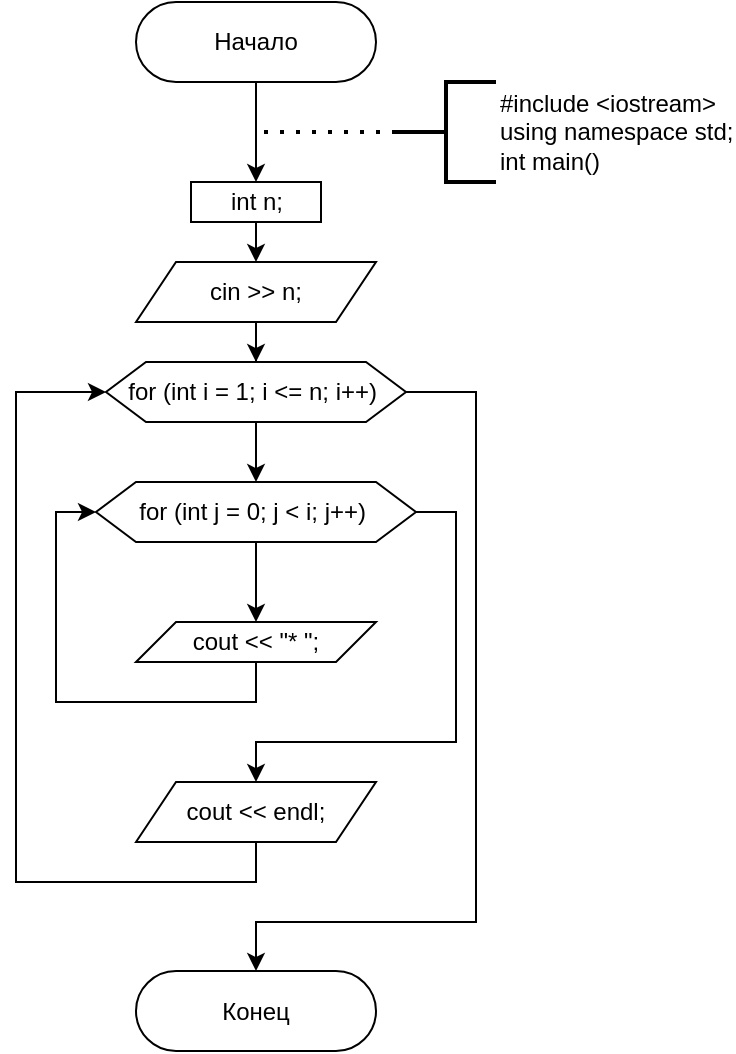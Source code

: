 <mxfile version="15.8.6" type="device"><diagram id="C5RBs43oDa-KdzZeNtuy" name="Page-1"><mxGraphModel dx="920" dy="618" grid="1" gridSize="10" guides="1" tooltips="1" connect="1" arrows="1" fold="1" page="1" pageScale="1" pageWidth="827" pageHeight="1169" math="0" shadow="0"><root><mxCell id="WIyWlLk6GJQsqaUBKTNV-0"/><mxCell id="WIyWlLk6GJQsqaUBKTNV-1" parent="WIyWlLk6GJQsqaUBKTNV-0"/><mxCell id="84ToN2v-Tddo2uSeCrW0-6" style="edgeStyle=orthogonalEdgeStyle;rounded=0;orthogonalLoop=1;jettySize=auto;html=1;exitX=0.5;exitY=1;exitDx=0;exitDy=0;entryX=0.5;entryY=0;entryDx=0;entryDy=0;" edge="1" parent="WIyWlLk6GJQsqaUBKTNV-1" source="WIyWlLk6GJQsqaUBKTNV-3" target="84ToN2v-Tddo2uSeCrW0-3"><mxGeometry relative="1" as="geometry"/></mxCell><mxCell id="WIyWlLk6GJQsqaUBKTNV-3" value="Начало" style="rounded=1;whiteSpace=wrap;html=1;fontSize=12;glass=0;strokeWidth=1;shadow=0;arcSize=50;" parent="WIyWlLk6GJQsqaUBKTNV-1" vertex="1"><mxGeometry x="160" y="80" width="120" height="40" as="geometry"/></mxCell><mxCell id="WIyWlLk6GJQsqaUBKTNV-11" value="Конец" style="rounded=1;whiteSpace=wrap;html=1;fontSize=12;glass=0;strokeWidth=1;shadow=0;arcSize=50;" parent="WIyWlLk6GJQsqaUBKTNV-1" vertex="1"><mxGeometry x="160" y="564.5" width="120" height="40" as="geometry"/></mxCell><mxCell id="84ToN2v-Tddo2uSeCrW0-1" value="&lt;div&gt;#include &amp;lt;iostream&amp;gt;&lt;/div&gt;&lt;div&gt;using namespace std;&lt;/div&gt;&lt;div&gt;int main()&lt;/div&gt;" style="strokeWidth=2;html=1;shape=mxgraph.flowchart.annotation_2;align=left;labelPosition=right;pointerEvents=1;" vertex="1" parent="WIyWlLk6GJQsqaUBKTNV-1"><mxGeometry x="290" y="120" width="50" height="50" as="geometry"/></mxCell><mxCell id="84ToN2v-Tddo2uSeCrW0-2" value="" style="endArrow=none;dashed=1;html=1;dashPattern=1 3;strokeWidth=2;rounded=0;exitX=0;exitY=0.5;exitDx=0;exitDy=0;exitPerimeter=0;" edge="1" parent="WIyWlLk6GJQsqaUBKTNV-1" source="84ToN2v-Tddo2uSeCrW0-1"><mxGeometry width="50" height="50" relative="1" as="geometry"><mxPoint x="390" y="330" as="sourcePoint"/><mxPoint x="220" y="145" as="targetPoint"/></mxGeometry></mxCell><mxCell id="84ToN2v-Tddo2uSeCrW0-70" style="edgeStyle=orthogonalEdgeStyle;rounded=0;orthogonalLoop=1;jettySize=auto;html=1;exitX=0.5;exitY=1;exitDx=0;exitDy=0;entryX=0.5;entryY=0;entryDx=0;entryDy=0;" edge="1" parent="WIyWlLk6GJQsqaUBKTNV-1" source="84ToN2v-Tddo2uSeCrW0-3" target="84ToN2v-Tddo2uSeCrW0-69"><mxGeometry relative="1" as="geometry"/></mxCell><mxCell id="84ToN2v-Tddo2uSeCrW0-3" value="int n;" style="rounded=0;whiteSpace=wrap;html=1;" vertex="1" parent="WIyWlLk6GJQsqaUBKTNV-1"><mxGeometry x="187.5" y="170" width="65" height="20" as="geometry"/></mxCell><mxCell id="84ToN2v-Tddo2uSeCrW0-66" style="edgeStyle=orthogonalEdgeStyle;rounded=0;orthogonalLoop=1;jettySize=auto;html=1;exitX=1;exitY=0.5;exitDx=0;exitDy=0;entryX=0.5;entryY=0;entryDx=0;entryDy=0;" edge="1" parent="WIyWlLk6GJQsqaUBKTNV-1" target="84ToN2v-Tddo2uSeCrW0-65"><mxGeometry relative="1" as="geometry"><mxPoint x="300" y="350" as="sourcePoint"/><Array as="points"><mxPoint x="410" y="350"/><mxPoint x="410" y="800"/><mxPoint x="215" y="800"/></Array></mxGeometry></mxCell><mxCell id="84ToN2v-Tddo2uSeCrW0-173" style="edgeStyle=orthogonalEdgeStyle;rounded=0;orthogonalLoop=1;jettySize=auto;html=1;exitX=0.5;exitY=1;exitDx=0;exitDy=0;" edge="1" parent="WIyWlLk6GJQsqaUBKTNV-1" source="84ToN2v-Tddo2uSeCrW0-69" target="84ToN2v-Tddo2uSeCrW0-172"><mxGeometry relative="1" as="geometry"/></mxCell><mxCell id="84ToN2v-Tddo2uSeCrW0-69" value="cin &amp;gt;&amp;gt; n;" style="shape=parallelogram;perimeter=parallelogramPerimeter;whiteSpace=wrap;html=1;fixedSize=1;" vertex="1" parent="WIyWlLk6GJQsqaUBKTNV-1"><mxGeometry x="160" y="210" width="120" height="30" as="geometry"/></mxCell><mxCell id="84ToN2v-Tddo2uSeCrW0-176" style="edgeStyle=orthogonalEdgeStyle;rounded=0;orthogonalLoop=1;jettySize=auto;html=1;exitX=0.5;exitY=1;exitDx=0;exitDy=0;entryX=0.5;entryY=0;entryDx=0;entryDy=0;" edge="1" parent="WIyWlLk6GJQsqaUBKTNV-1" source="84ToN2v-Tddo2uSeCrW0-171" target="84ToN2v-Tddo2uSeCrW0-175"><mxGeometry relative="1" as="geometry"/></mxCell><mxCell id="84ToN2v-Tddo2uSeCrW0-179" style="edgeStyle=orthogonalEdgeStyle;rounded=0;orthogonalLoop=1;jettySize=auto;html=1;exitX=1;exitY=0.5;exitDx=0;exitDy=0;entryX=0.5;entryY=0;entryDx=0;entryDy=0;" edge="1" parent="WIyWlLk6GJQsqaUBKTNV-1" source="84ToN2v-Tddo2uSeCrW0-171" target="84ToN2v-Tddo2uSeCrW0-178"><mxGeometry relative="1" as="geometry"><Array as="points"><mxPoint x="320" y="335"/><mxPoint x="320" y="450"/><mxPoint x="220" y="450"/></Array></mxGeometry></mxCell><mxCell id="84ToN2v-Tddo2uSeCrW0-171" value="for (int j = 0; j &amp;lt; i; j++)&amp;nbsp;" style="shape=hexagon;perimeter=hexagonPerimeter2;whiteSpace=wrap;html=1;fixedSize=1;" vertex="1" parent="WIyWlLk6GJQsqaUBKTNV-1"><mxGeometry x="140" y="320" width="160" height="30" as="geometry"/></mxCell><mxCell id="84ToN2v-Tddo2uSeCrW0-174" style="edgeStyle=orthogonalEdgeStyle;rounded=0;orthogonalLoop=1;jettySize=auto;html=1;exitX=0.5;exitY=1;exitDx=0;exitDy=0;entryX=0.5;entryY=0;entryDx=0;entryDy=0;" edge="1" parent="WIyWlLk6GJQsqaUBKTNV-1" source="84ToN2v-Tddo2uSeCrW0-172" target="84ToN2v-Tddo2uSeCrW0-171"><mxGeometry relative="1" as="geometry"/></mxCell><mxCell id="84ToN2v-Tddo2uSeCrW0-181" style="edgeStyle=orthogonalEdgeStyle;rounded=0;orthogonalLoop=1;jettySize=auto;html=1;exitX=1;exitY=0.5;exitDx=0;exitDy=0;entryX=0.5;entryY=0;entryDx=0;entryDy=0;" edge="1" parent="WIyWlLk6GJQsqaUBKTNV-1" source="84ToN2v-Tddo2uSeCrW0-172" target="WIyWlLk6GJQsqaUBKTNV-11"><mxGeometry relative="1" as="geometry"><Array as="points"><mxPoint x="330" y="275"/><mxPoint x="330" y="540"/><mxPoint x="220" y="540"/></Array></mxGeometry></mxCell><mxCell id="84ToN2v-Tddo2uSeCrW0-172" value="for (int i = 1; i &amp;lt;= n; i++)&amp;nbsp;" style="shape=hexagon;perimeter=hexagonPerimeter2;whiteSpace=wrap;html=1;fixedSize=1;" vertex="1" parent="WIyWlLk6GJQsqaUBKTNV-1"><mxGeometry x="145" y="260" width="150" height="30" as="geometry"/></mxCell><mxCell id="84ToN2v-Tddo2uSeCrW0-177" style="edgeStyle=orthogonalEdgeStyle;rounded=0;orthogonalLoop=1;jettySize=auto;html=1;exitX=0.5;exitY=1;exitDx=0;exitDy=0;entryX=0;entryY=0.5;entryDx=0;entryDy=0;" edge="1" parent="WIyWlLk6GJQsqaUBKTNV-1" source="84ToN2v-Tddo2uSeCrW0-175" target="84ToN2v-Tddo2uSeCrW0-171"><mxGeometry relative="1" as="geometry"/></mxCell><mxCell id="84ToN2v-Tddo2uSeCrW0-175" value="cout &amp;lt;&amp;lt; &quot;* &quot;;" style="shape=parallelogram;perimeter=parallelogramPerimeter;whiteSpace=wrap;html=1;fixedSize=1;" vertex="1" parent="WIyWlLk6GJQsqaUBKTNV-1"><mxGeometry x="160" y="390" width="120" height="20" as="geometry"/></mxCell><mxCell id="84ToN2v-Tddo2uSeCrW0-180" style="edgeStyle=orthogonalEdgeStyle;rounded=0;orthogonalLoop=1;jettySize=auto;html=1;exitX=0.5;exitY=1;exitDx=0;exitDy=0;entryX=0;entryY=0.5;entryDx=0;entryDy=0;" edge="1" parent="WIyWlLk6GJQsqaUBKTNV-1" source="84ToN2v-Tddo2uSeCrW0-178" target="84ToN2v-Tddo2uSeCrW0-172"><mxGeometry relative="1" as="geometry"><Array as="points"><mxPoint x="220" y="520"/><mxPoint x="100" y="520"/><mxPoint x="100" y="275"/></Array></mxGeometry></mxCell><mxCell id="84ToN2v-Tddo2uSeCrW0-178" value="cout &amp;lt;&amp;lt; endl;" style="shape=parallelogram;perimeter=parallelogramPerimeter;whiteSpace=wrap;html=1;fixedSize=1;" vertex="1" parent="WIyWlLk6GJQsqaUBKTNV-1"><mxGeometry x="160" y="470" width="120" height="30" as="geometry"/></mxCell></root></mxGraphModel></diagram></mxfile>